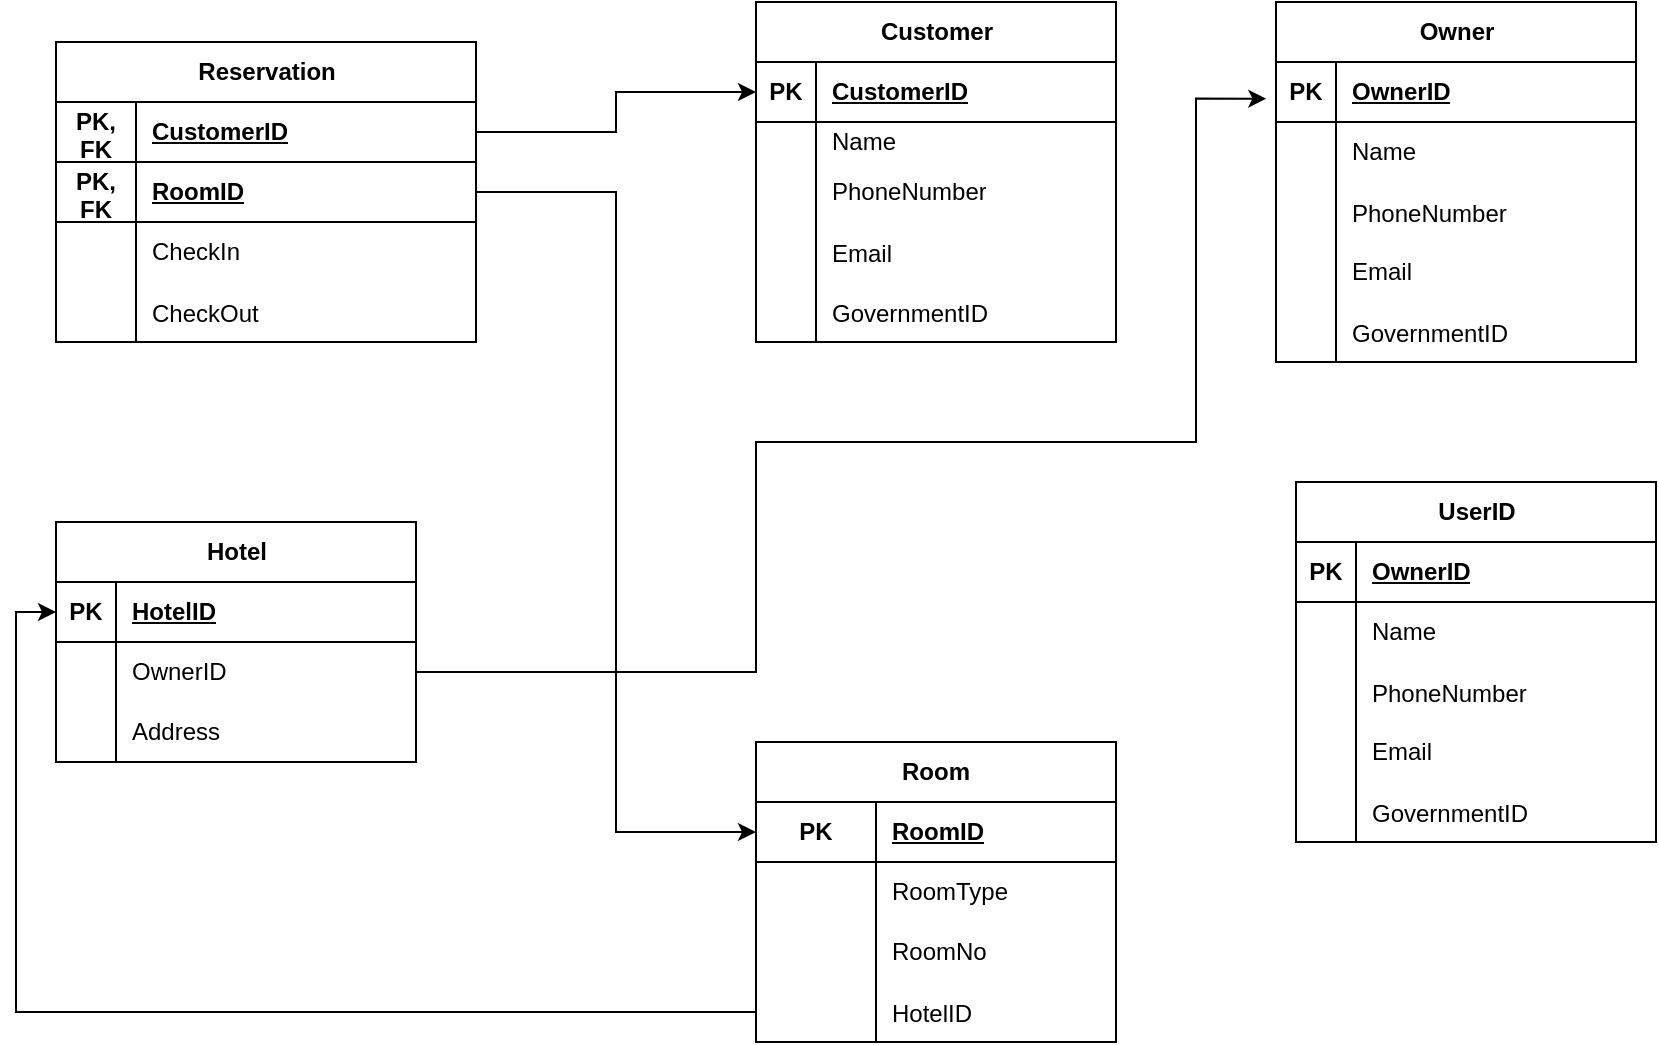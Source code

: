 <mxfile version="24.0.7" type="github">
  <diagram name="Page-1" id="zBXq9PVa5NKjlVd5hGYF">
    <mxGraphModel dx="973" dy="635" grid="1" gridSize="10" guides="1" tooltips="1" connect="1" arrows="1" fold="1" page="1" pageScale="1" pageWidth="850" pageHeight="1100" math="0" shadow="0">
      <root>
        <mxCell id="0" />
        <mxCell id="1" parent="0" />
        <mxCell id="MCgJRSN045Wa1oHANI3y-1" value="Reservation" style="shape=table;startSize=30;container=1;collapsible=1;childLayout=tableLayout;fixedRows=1;rowLines=0;fontStyle=1;align=center;resizeLast=1;html=1;" vertex="1" parent="1">
          <mxGeometry x="40" y="50" width="210" height="150" as="geometry" />
        </mxCell>
        <mxCell id="MCgJRSN045Wa1oHANI3y-17" value="" style="shape=tableRow;horizontal=0;startSize=0;swimlaneHead=0;swimlaneBody=0;fillColor=none;collapsible=0;dropTarget=0;points=[[0,0.5],[1,0.5]];portConstraint=eastwest;top=0;left=0;right=0;bottom=1;" vertex="1" parent="MCgJRSN045Wa1oHANI3y-1">
          <mxGeometry y="30" width="210" height="30" as="geometry" />
        </mxCell>
        <mxCell id="MCgJRSN045Wa1oHANI3y-18" value="PK, FK" style="shape=partialRectangle;connectable=0;fillColor=none;top=0;left=0;bottom=0;right=0;fontStyle=1;overflow=hidden;whiteSpace=wrap;html=1;" vertex="1" parent="MCgJRSN045Wa1oHANI3y-17">
          <mxGeometry width="40" height="30" as="geometry">
            <mxRectangle width="40" height="30" as="alternateBounds" />
          </mxGeometry>
        </mxCell>
        <mxCell id="MCgJRSN045Wa1oHANI3y-19" value="CustomerID" style="shape=partialRectangle;connectable=0;fillColor=none;top=0;left=0;bottom=0;right=0;align=left;spacingLeft=6;fontStyle=5;overflow=hidden;whiteSpace=wrap;html=1;" vertex="1" parent="MCgJRSN045Wa1oHANI3y-17">
          <mxGeometry x="40" width="170" height="30" as="geometry">
            <mxRectangle width="170" height="30" as="alternateBounds" />
          </mxGeometry>
        </mxCell>
        <mxCell id="MCgJRSN045Wa1oHANI3y-20" value="" style="shape=tableRow;horizontal=0;startSize=0;swimlaneHead=0;swimlaneBody=0;fillColor=none;collapsible=0;dropTarget=0;points=[[0,0.5],[1,0.5]];portConstraint=eastwest;top=0;left=0;right=0;bottom=1;" vertex="1" parent="MCgJRSN045Wa1oHANI3y-1">
          <mxGeometry y="60" width="210" height="30" as="geometry" />
        </mxCell>
        <mxCell id="MCgJRSN045Wa1oHANI3y-21" value="PK,&lt;br&gt;FK" style="shape=partialRectangle;connectable=0;fillColor=none;top=0;left=0;bottom=0;right=0;fontStyle=1;overflow=hidden;whiteSpace=wrap;html=1;" vertex="1" parent="MCgJRSN045Wa1oHANI3y-20">
          <mxGeometry width="40" height="30" as="geometry">
            <mxRectangle width="40" height="30" as="alternateBounds" />
          </mxGeometry>
        </mxCell>
        <mxCell id="MCgJRSN045Wa1oHANI3y-22" value="RoomID" style="shape=partialRectangle;connectable=0;fillColor=none;top=0;left=0;bottom=0;right=0;align=left;spacingLeft=6;fontStyle=5;overflow=hidden;whiteSpace=wrap;html=1;" vertex="1" parent="MCgJRSN045Wa1oHANI3y-20">
          <mxGeometry x="40" width="170" height="30" as="geometry">
            <mxRectangle width="170" height="30" as="alternateBounds" />
          </mxGeometry>
        </mxCell>
        <mxCell id="MCgJRSN045Wa1oHANI3y-11" value="" style="shape=tableRow;horizontal=0;startSize=0;swimlaneHead=0;swimlaneBody=0;fillColor=none;collapsible=0;dropTarget=0;points=[[0,0.5],[1,0.5]];portConstraint=eastwest;top=0;left=0;right=0;bottom=0;" vertex="1" parent="MCgJRSN045Wa1oHANI3y-1">
          <mxGeometry y="90" width="210" height="30" as="geometry" />
        </mxCell>
        <mxCell id="MCgJRSN045Wa1oHANI3y-12" value="" style="shape=partialRectangle;connectable=0;fillColor=none;top=0;left=0;bottom=0;right=0;editable=1;overflow=hidden;whiteSpace=wrap;html=1;" vertex="1" parent="MCgJRSN045Wa1oHANI3y-11">
          <mxGeometry width="40" height="30" as="geometry">
            <mxRectangle width="40" height="30" as="alternateBounds" />
          </mxGeometry>
        </mxCell>
        <mxCell id="MCgJRSN045Wa1oHANI3y-13" value="CheckIn" style="shape=partialRectangle;connectable=0;fillColor=none;top=0;left=0;bottom=0;right=0;align=left;spacingLeft=6;overflow=hidden;whiteSpace=wrap;html=1;" vertex="1" parent="MCgJRSN045Wa1oHANI3y-11">
          <mxGeometry x="40" width="170" height="30" as="geometry">
            <mxRectangle width="170" height="30" as="alternateBounds" />
          </mxGeometry>
        </mxCell>
        <mxCell id="MCgJRSN045Wa1oHANI3y-14" value="" style="shape=tableRow;horizontal=0;startSize=0;swimlaneHead=0;swimlaneBody=0;fillColor=none;collapsible=0;dropTarget=0;points=[[0,0.5],[1,0.5]];portConstraint=eastwest;top=0;left=0;right=0;bottom=0;" vertex="1" parent="MCgJRSN045Wa1oHANI3y-1">
          <mxGeometry y="120" width="210" height="30" as="geometry" />
        </mxCell>
        <mxCell id="MCgJRSN045Wa1oHANI3y-15" value="" style="shape=partialRectangle;connectable=0;fillColor=none;top=0;left=0;bottom=0;right=0;editable=1;overflow=hidden;" vertex="1" parent="MCgJRSN045Wa1oHANI3y-14">
          <mxGeometry width="40" height="30" as="geometry">
            <mxRectangle width="40" height="30" as="alternateBounds" />
          </mxGeometry>
        </mxCell>
        <mxCell id="MCgJRSN045Wa1oHANI3y-16" value="CheckOut" style="shape=partialRectangle;connectable=0;fillColor=none;top=0;left=0;bottom=0;right=0;align=left;spacingLeft=6;overflow=hidden;" vertex="1" parent="MCgJRSN045Wa1oHANI3y-14">
          <mxGeometry x="40" width="170" height="30" as="geometry">
            <mxRectangle width="170" height="30" as="alternateBounds" />
          </mxGeometry>
        </mxCell>
        <mxCell id="MCgJRSN045Wa1oHANI3y-23" value="Customer" style="shape=table;startSize=30;container=1;collapsible=1;childLayout=tableLayout;fixedRows=1;rowLines=0;fontStyle=1;align=center;resizeLast=1;html=1;" vertex="1" parent="1">
          <mxGeometry x="390" y="30" width="180" height="170" as="geometry">
            <mxRectangle x="470" y="140" width="90" height="30" as="alternateBounds" />
          </mxGeometry>
        </mxCell>
        <mxCell id="MCgJRSN045Wa1oHANI3y-24" value="" style="shape=tableRow;horizontal=0;startSize=0;swimlaneHead=0;swimlaneBody=0;fillColor=none;collapsible=0;dropTarget=0;points=[[0,0.5],[1,0.5]];portConstraint=eastwest;top=0;left=0;right=0;bottom=1;" vertex="1" parent="MCgJRSN045Wa1oHANI3y-23">
          <mxGeometry y="30" width="180" height="30" as="geometry" />
        </mxCell>
        <mxCell id="MCgJRSN045Wa1oHANI3y-25" value="PK" style="shape=partialRectangle;connectable=0;fillColor=none;top=0;left=0;bottom=0;right=0;fontStyle=1;overflow=hidden;whiteSpace=wrap;html=1;" vertex="1" parent="MCgJRSN045Wa1oHANI3y-24">
          <mxGeometry width="30" height="30" as="geometry">
            <mxRectangle width="30" height="30" as="alternateBounds" />
          </mxGeometry>
        </mxCell>
        <mxCell id="MCgJRSN045Wa1oHANI3y-26" value="CustomerID" style="shape=partialRectangle;connectable=0;fillColor=none;top=0;left=0;bottom=0;right=0;align=left;spacingLeft=6;fontStyle=5;overflow=hidden;whiteSpace=wrap;html=1;" vertex="1" parent="MCgJRSN045Wa1oHANI3y-24">
          <mxGeometry x="30" width="150" height="30" as="geometry">
            <mxRectangle width="150" height="30" as="alternateBounds" />
          </mxGeometry>
        </mxCell>
        <mxCell id="MCgJRSN045Wa1oHANI3y-27" value="" style="shape=tableRow;horizontal=0;startSize=0;swimlaneHead=0;swimlaneBody=0;fillColor=none;collapsible=0;dropTarget=0;points=[[0,0.5],[1,0.5]];portConstraint=eastwest;top=0;left=0;right=0;bottom=0;" vertex="1" parent="MCgJRSN045Wa1oHANI3y-23">
          <mxGeometry y="60" width="180" height="20" as="geometry" />
        </mxCell>
        <mxCell id="MCgJRSN045Wa1oHANI3y-28" value="" style="shape=partialRectangle;connectable=0;fillColor=none;top=0;left=0;bottom=0;right=0;editable=1;overflow=hidden;whiteSpace=wrap;html=1;" vertex="1" parent="MCgJRSN045Wa1oHANI3y-27">
          <mxGeometry width="30" height="20" as="geometry">
            <mxRectangle width="30" height="20" as="alternateBounds" />
          </mxGeometry>
        </mxCell>
        <mxCell id="MCgJRSN045Wa1oHANI3y-29" value="Name" style="shape=partialRectangle;connectable=0;fillColor=none;top=0;left=0;bottom=0;right=0;align=left;spacingLeft=6;overflow=hidden;whiteSpace=wrap;html=1;" vertex="1" parent="MCgJRSN045Wa1oHANI3y-27">
          <mxGeometry x="30" width="150" height="20" as="geometry">
            <mxRectangle width="150" height="20" as="alternateBounds" />
          </mxGeometry>
        </mxCell>
        <mxCell id="MCgJRSN045Wa1oHANI3y-30" value="" style="shape=tableRow;horizontal=0;startSize=0;swimlaneHead=0;swimlaneBody=0;fillColor=none;collapsible=0;dropTarget=0;points=[[0,0.5],[1,0.5]];portConstraint=eastwest;top=0;left=0;right=0;bottom=0;" vertex="1" parent="MCgJRSN045Wa1oHANI3y-23">
          <mxGeometry y="80" width="180" height="30" as="geometry" />
        </mxCell>
        <mxCell id="MCgJRSN045Wa1oHANI3y-31" value="" style="shape=partialRectangle;connectable=0;fillColor=none;top=0;left=0;bottom=0;right=0;editable=1;overflow=hidden;whiteSpace=wrap;html=1;" vertex="1" parent="MCgJRSN045Wa1oHANI3y-30">
          <mxGeometry width="30" height="30" as="geometry">
            <mxRectangle width="30" height="30" as="alternateBounds" />
          </mxGeometry>
        </mxCell>
        <mxCell id="MCgJRSN045Wa1oHANI3y-32" value="PhoneNumber" style="shape=partialRectangle;connectable=0;fillColor=none;top=0;left=0;bottom=0;right=0;align=left;spacingLeft=6;overflow=hidden;whiteSpace=wrap;html=1;" vertex="1" parent="MCgJRSN045Wa1oHANI3y-30">
          <mxGeometry x="30" width="150" height="30" as="geometry">
            <mxRectangle width="150" height="30" as="alternateBounds" />
          </mxGeometry>
        </mxCell>
        <mxCell id="MCgJRSN045Wa1oHANI3y-47" value="" style="shape=tableRow;horizontal=0;startSize=0;swimlaneHead=0;swimlaneBody=0;fillColor=none;collapsible=0;dropTarget=0;points=[[0,0.5],[1,0.5]];portConstraint=eastwest;top=0;left=0;right=0;bottom=0;" vertex="1" parent="MCgJRSN045Wa1oHANI3y-23">
          <mxGeometry y="110" width="180" height="30" as="geometry" />
        </mxCell>
        <mxCell id="MCgJRSN045Wa1oHANI3y-48" value="" style="shape=partialRectangle;connectable=0;fillColor=none;top=0;left=0;bottom=0;right=0;editable=1;overflow=hidden;" vertex="1" parent="MCgJRSN045Wa1oHANI3y-47">
          <mxGeometry width="30" height="30" as="geometry">
            <mxRectangle width="30" height="30" as="alternateBounds" />
          </mxGeometry>
        </mxCell>
        <mxCell id="MCgJRSN045Wa1oHANI3y-49" value="Email" style="shape=partialRectangle;connectable=0;fillColor=none;top=0;left=0;bottom=0;right=0;align=left;spacingLeft=6;overflow=hidden;" vertex="1" parent="MCgJRSN045Wa1oHANI3y-47">
          <mxGeometry x="30" width="150" height="30" as="geometry">
            <mxRectangle width="150" height="30" as="alternateBounds" />
          </mxGeometry>
        </mxCell>
        <mxCell id="MCgJRSN045Wa1oHANI3y-50" value="" style="shape=tableRow;horizontal=0;startSize=0;swimlaneHead=0;swimlaneBody=0;fillColor=none;collapsible=0;dropTarget=0;points=[[0,0.5],[1,0.5]];portConstraint=eastwest;top=0;left=0;right=0;bottom=0;" vertex="1" parent="MCgJRSN045Wa1oHANI3y-23">
          <mxGeometry y="140" width="180" height="30" as="geometry" />
        </mxCell>
        <mxCell id="MCgJRSN045Wa1oHANI3y-51" value="" style="shape=partialRectangle;connectable=0;fillColor=none;top=0;left=0;bottom=0;right=0;editable=1;overflow=hidden;" vertex="1" parent="MCgJRSN045Wa1oHANI3y-50">
          <mxGeometry width="30" height="30" as="geometry">
            <mxRectangle width="30" height="30" as="alternateBounds" />
          </mxGeometry>
        </mxCell>
        <mxCell id="MCgJRSN045Wa1oHANI3y-52" value="GovernmentID" style="shape=partialRectangle;connectable=0;fillColor=none;top=0;left=0;bottom=0;right=0;align=left;spacingLeft=6;overflow=hidden;" vertex="1" parent="MCgJRSN045Wa1oHANI3y-50">
          <mxGeometry x="30" width="150" height="30" as="geometry">
            <mxRectangle width="150" height="30" as="alternateBounds" />
          </mxGeometry>
        </mxCell>
        <mxCell id="MCgJRSN045Wa1oHANI3y-36" style="edgeStyle=orthogonalEdgeStyle;rounded=0;orthogonalLoop=1;jettySize=auto;html=1;" edge="1" parent="1" source="MCgJRSN045Wa1oHANI3y-17" target="MCgJRSN045Wa1oHANI3y-24">
          <mxGeometry relative="1" as="geometry" />
        </mxCell>
        <mxCell id="MCgJRSN045Wa1oHANI3y-53" value="Room" style="shape=table;startSize=30;container=1;collapsible=1;childLayout=tableLayout;fixedRows=1;rowLines=0;fontStyle=1;align=center;resizeLast=1;html=1;whiteSpace=wrap;" vertex="1" parent="1">
          <mxGeometry x="390" y="400" width="180" height="150" as="geometry" />
        </mxCell>
        <mxCell id="MCgJRSN045Wa1oHANI3y-66" value="" style="shape=tableRow;horizontal=0;startSize=0;swimlaneHead=0;swimlaneBody=0;fillColor=none;collapsible=0;dropTarget=0;points=[[0,0.5],[1,0.5]];portConstraint=eastwest;top=0;left=0;right=0;bottom=1;" vertex="1" parent="MCgJRSN045Wa1oHANI3y-53">
          <mxGeometry y="30" width="180" height="30" as="geometry" />
        </mxCell>
        <mxCell id="MCgJRSN045Wa1oHANI3y-67" value="PK" style="shape=partialRectangle;connectable=0;fillColor=none;top=0;left=0;bottom=0;right=0;fontStyle=1;overflow=hidden;whiteSpace=wrap;html=1;" vertex="1" parent="MCgJRSN045Wa1oHANI3y-66">
          <mxGeometry width="60" height="30" as="geometry">
            <mxRectangle width="60" height="30" as="alternateBounds" />
          </mxGeometry>
        </mxCell>
        <mxCell id="MCgJRSN045Wa1oHANI3y-68" value="RoomID" style="shape=partialRectangle;connectable=0;fillColor=none;top=0;left=0;bottom=0;right=0;align=left;spacingLeft=6;fontStyle=5;overflow=hidden;whiteSpace=wrap;html=1;" vertex="1" parent="MCgJRSN045Wa1oHANI3y-66">
          <mxGeometry x="60" width="120" height="30" as="geometry">
            <mxRectangle width="120" height="30" as="alternateBounds" />
          </mxGeometry>
        </mxCell>
        <mxCell id="MCgJRSN045Wa1oHANI3y-60" value="" style="shape=tableRow;horizontal=0;startSize=0;swimlaneHead=0;swimlaneBody=0;fillColor=none;collapsible=0;dropTarget=0;points=[[0,0.5],[1,0.5]];portConstraint=eastwest;top=0;left=0;right=0;bottom=0;html=1;" vertex="1" parent="MCgJRSN045Wa1oHANI3y-53">
          <mxGeometry y="60" width="180" height="30" as="geometry" />
        </mxCell>
        <mxCell id="MCgJRSN045Wa1oHANI3y-61" value="" style="shape=partialRectangle;connectable=0;fillColor=none;top=0;left=0;bottom=0;right=0;editable=1;overflow=hidden;html=1;whiteSpace=wrap;" vertex="1" parent="MCgJRSN045Wa1oHANI3y-60">
          <mxGeometry width="60" height="30" as="geometry">
            <mxRectangle width="60" height="30" as="alternateBounds" />
          </mxGeometry>
        </mxCell>
        <mxCell id="MCgJRSN045Wa1oHANI3y-62" value="RoomType" style="shape=partialRectangle;connectable=0;fillColor=none;top=0;left=0;bottom=0;right=0;align=left;spacingLeft=6;overflow=hidden;html=1;whiteSpace=wrap;" vertex="1" parent="MCgJRSN045Wa1oHANI3y-60">
          <mxGeometry x="60" width="120" height="30" as="geometry">
            <mxRectangle width="120" height="30" as="alternateBounds" />
          </mxGeometry>
        </mxCell>
        <mxCell id="MCgJRSN045Wa1oHANI3y-63" value="" style="shape=tableRow;horizontal=0;startSize=0;swimlaneHead=0;swimlaneBody=0;fillColor=none;collapsible=0;dropTarget=0;points=[[0,0.5],[1,0.5]];portConstraint=eastwest;top=0;left=0;right=0;bottom=0;html=1;" vertex="1" parent="MCgJRSN045Wa1oHANI3y-53">
          <mxGeometry y="90" width="180" height="30" as="geometry" />
        </mxCell>
        <mxCell id="MCgJRSN045Wa1oHANI3y-64" value="" style="shape=partialRectangle;connectable=0;fillColor=none;top=0;left=0;bottom=0;right=0;editable=1;overflow=hidden;html=1;whiteSpace=wrap;" vertex="1" parent="MCgJRSN045Wa1oHANI3y-63">
          <mxGeometry width="60" height="30" as="geometry">
            <mxRectangle width="60" height="30" as="alternateBounds" />
          </mxGeometry>
        </mxCell>
        <mxCell id="MCgJRSN045Wa1oHANI3y-65" value="RoomNo" style="shape=partialRectangle;connectable=0;fillColor=none;top=0;left=0;bottom=0;right=0;align=left;spacingLeft=6;overflow=hidden;html=1;whiteSpace=wrap;" vertex="1" parent="MCgJRSN045Wa1oHANI3y-63">
          <mxGeometry x="60" width="120" height="30" as="geometry">
            <mxRectangle width="120" height="30" as="alternateBounds" />
          </mxGeometry>
        </mxCell>
        <mxCell id="MCgJRSN045Wa1oHANI3y-70" value="" style="shape=tableRow;horizontal=0;startSize=0;swimlaneHead=0;swimlaneBody=0;fillColor=none;collapsible=0;dropTarget=0;points=[[0,0.5],[1,0.5]];portConstraint=eastwest;top=0;left=0;right=0;bottom=0;" vertex="1" parent="MCgJRSN045Wa1oHANI3y-53">
          <mxGeometry y="120" width="180" height="30" as="geometry" />
        </mxCell>
        <mxCell id="MCgJRSN045Wa1oHANI3y-71" value="" style="shape=partialRectangle;connectable=0;fillColor=none;top=0;left=0;bottom=0;right=0;editable=1;overflow=hidden;" vertex="1" parent="MCgJRSN045Wa1oHANI3y-70">
          <mxGeometry width="60" height="30" as="geometry">
            <mxRectangle width="60" height="30" as="alternateBounds" />
          </mxGeometry>
        </mxCell>
        <mxCell id="MCgJRSN045Wa1oHANI3y-72" value="HotelID" style="shape=partialRectangle;connectable=0;fillColor=none;top=0;left=0;bottom=0;right=0;align=left;spacingLeft=6;overflow=hidden;" vertex="1" parent="MCgJRSN045Wa1oHANI3y-70">
          <mxGeometry x="60" width="120" height="30" as="geometry">
            <mxRectangle width="120" height="30" as="alternateBounds" />
          </mxGeometry>
        </mxCell>
        <mxCell id="MCgJRSN045Wa1oHANI3y-69" style="edgeStyle=orthogonalEdgeStyle;rounded=0;orthogonalLoop=1;jettySize=auto;html=1;" edge="1" parent="1" source="MCgJRSN045Wa1oHANI3y-20" target="MCgJRSN045Wa1oHANI3y-66">
          <mxGeometry relative="1" as="geometry" />
        </mxCell>
        <mxCell id="MCgJRSN045Wa1oHANI3y-73" value="Hotel" style="shape=table;startSize=30;container=1;collapsible=1;childLayout=tableLayout;fixedRows=1;rowLines=0;fontStyle=1;align=center;resizeLast=1;html=1;" vertex="1" parent="1">
          <mxGeometry x="40" y="290" width="180" height="120" as="geometry" />
        </mxCell>
        <mxCell id="MCgJRSN045Wa1oHANI3y-74" value="" style="shape=tableRow;horizontal=0;startSize=0;swimlaneHead=0;swimlaneBody=0;fillColor=none;collapsible=0;dropTarget=0;points=[[0,0.5],[1,0.5]];portConstraint=eastwest;top=0;left=0;right=0;bottom=1;" vertex="1" parent="MCgJRSN045Wa1oHANI3y-73">
          <mxGeometry y="30" width="180" height="30" as="geometry" />
        </mxCell>
        <mxCell id="MCgJRSN045Wa1oHANI3y-75" value="PK" style="shape=partialRectangle;connectable=0;fillColor=none;top=0;left=0;bottom=0;right=0;fontStyle=1;overflow=hidden;whiteSpace=wrap;html=1;" vertex="1" parent="MCgJRSN045Wa1oHANI3y-74">
          <mxGeometry width="30" height="30" as="geometry">
            <mxRectangle width="30" height="30" as="alternateBounds" />
          </mxGeometry>
        </mxCell>
        <mxCell id="MCgJRSN045Wa1oHANI3y-76" value="HotelID" style="shape=partialRectangle;connectable=0;fillColor=none;top=0;left=0;bottom=0;right=0;align=left;spacingLeft=6;fontStyle=5;overflow=hidden;whiteSpace=wrap;html=1;" vertex="1" parent="MCgJRSN045Wa1oHANI3y-74">
          <mxGeometry x="30" width="150" height="30" as="geometry">
            <mxRectangle width="150" height="30" as="alternateBounds" />
          </mxGeometry>
        </mxCell>
        <mxCell id="MCgJRSN045Wa1oHANI3y-77" value="" style="shape=tableRow;horizontal=0;startSize=0;swimlaneHead=0;swimlaneBody=0;fillColor=none;collapsible=0;dropTarget=0;points=[[0,0.5],[1,0.5]];portConstraint=eastwest;top=0;left=0;right=0;bottom=0;" vertex="1" parent="MCgJRSN045Wa1oHANI3y-73">
          <mxGeometry y="60" width="180" height="30" as="geometry" />
        </mxCell>
        <mxCell id="MCgJRSN045Wa1oHANI3y-78" value="" style="shape=partialRectangle;connectable=0;fillColor=none;top=0;left=0;bottom=0;right=0;editable=1;overflow=hidden;whiteSpace=wrap;html=1;" vertex="1" parent="MCgJRSN045Wa1oHANI3y-77">
          <mxGeometry width="30" height="30" as="geometry">
            <mxRectangle width="30" height="30" as="alternateBounds" />
          </mxGeometry>
        </mxCell>
        <mxCell id="MCgJRSN045Wa1oHANI3y-79" value="OwnerID" style="shape=partialRectangle;connectable=0;fillColor=none;top=0;left=0;bottom=0;right=0;align=left;spacingLeft=6;overflow=hidden;whiteSpace=wrap;html=1;" vertex="1" parent="MCgJRSN045Wa1oHANI3y-77">
          <mxGeometry x="30" width="150" height="30" as="geometry">
            <mxRectangle width="150" height="30" as="alternateBounds" />
          </mxGeometry>
        </mxCell>
        <mxCell id="MCgJRSN045Wa1oHANI3y-80" value="" style="shape=tableRow;horizontal=0;startSize=0;swimlaneHead=0;swimlaneBody=0;fillColor=none;collapsible=0;dropTarget=0;points=[[0,0.5],[1,0.5]];portConstraint=eastwest;top=0;left=0;right=0;bottom=0;" vertex="1" parent="MCgJRSN045Wa1oHANI3y-73">
          <mxGeometry y="90" width="180" height="30" as="geometry" />
        </mxCell>
        <mxCell id="MCgJRSN045Wa1oHANI3y-81" value="" style="shape=partialRectangle;connectable=0;fillColor=none;top=0;left=0;bottom=0;right=0;editable=1;overflow=hidden;whiteSpace=wrap;html=1;" vertex="1" parent="MCgJRSN045Wa1oHANI3y-80">
          <mxGeometry width="30" height="30" as="geometry">
            <mxRectangle width="30" height="30" as="alternateBounds" />
          </mxGeometry>
        </mxCell>
        <mxCell id="MCgJRSN045Wa1oHANI3y-82" value="Address" style="shape=partialRectangle;connectable=0;fillColor=none;top=0;left=0;bottom=0;right=0;align=left;spacingLeft=6;overflow=hidden;whiteSpace=wrap;html=1;" vertex="1" parent="MCgJRSN045Wa1oHANI3y-80">
          <mxGeometry x="30" width="150" height="30" as="geometry">
            <mxRectangle width="150" height="30" as="alternateBounds" />
          </mxGeometry>
        </mxCell>
        <mxCell id="MCgJRSN045Wa1oHANI3y-86" style="edgeStyle=orthogonalEdgeStyle;rounded=0;orthogonalLoop=1;jettySize=auto;html=1;entryX=0;entryY=0.5;entryDx=0;entryDy=0;" edge="1" parent="1" source="MCgJRSN045Wa1oHANI3y-70" target="MCgJRSN045Wa1oHANI3y-74">
          <mxGeometry relative="1" as="geometry" />
        </mxCell>
        <mxCell id="MCgJRSN045Wa1oHANI3y-87" value="Owner" style="shape=table;startSize=30;container=1;collapsible=1;childLayout=tableLayout;fixedRows=1;rowLines=0;fontStyle=1;align=center;resizeLast=1;html=1;" vertex="1" parent="1">
          <mxGeometry x="650" y="30" width="180" height="180" as="geometry" />
        </mxCell>
        <mxCell id="MCgJRSN045Wa1oHANI3y-88" value="" style="shape=tableRow;horizontal=0;startSize=0;swimlaneHead=0;swimlaneBody=0;fillColor=none;collapsible=0;dropTarget=0;points=[[0,0.5],[1,0.5]];portConstraint=eastwest;top=0;left=0;right=0;bottom=1;" vertex="1" parent="MCgJRSN045Wa1oHANI3y-87">
          <mxGeometry y="30" width="180" height="30" as="geometry" />
        </mxCell>
        <mxCell id="MCgJRSN045Wa1oHANI3y-89" value="PK" style="shape=partialRectangle;connectable=0;fillColor=none;top=0;left=0;bottom=0;right=0;fontStyle=1;overflow=hidden;whiteSpace=wrap;html=1;" vertex="1" parent="MCgJRSN045Wa1oHANI3y-88">
          <mxGeometry width="30" height="30" as="geometry">
            <mxRectangle width="30" height="30" as="alternateBounds" />
          </mxGeometry>
        </mxCell>
        <mxCell id="MCgJRSN045Wa1oHANI3y-90" value="OwnerID" style="shape=partialRectangle;connectable=0;fillColor=none;top=0;left=0;bottom=0;right=0;align=left;spacingLeft=6;fontStyle=5;overflow=hidden;whiteSpace=wrap;html=1;" vertex="1" parent="MCgJRSN045Wa1oHANI3y-88">
          <mxGeometry x="30" width="150" height="30" as="geometry">
            <mxRectangle width="150" height="30" as="alternateBounds" />
          </mxGeometry>
        </mxCell>
        <mxCell id="MCgJRSN045Wa1oHANI3y-91" value="" style="shape=tableRow;horizontal=0;startSize=0;swimlaneHead=0;swimlaneBody=0;fillColor=none;collapsible=0;dropTarget=0;points=[[0,0.5],[1,0.5]];portConstraint=eastwest;top=0;left=0;right=0;bottom=0;" vertex="1" parent="MCgJRSN045Wa1oHANI3y-87">
          <mxGeometry y="60" width="180" height="30" as="geometry" />
        </mxCell>
        <mxCell id="MCgJRSN045Wa1oHANI3y-92" value="" style="shape=partialRectangle;connectable=0;fillColor=none;top=0;left=0;bottom=0;right=0;editable=1;overflow=hidden;whiteSpace=wrap;html=1;" vertex="1" parent="MCgJRSN045Wa1oHANI3y-91">
          <mxGeometry width="30" height="30" as="geometry">
            <mxRectangle width="30" height="30" as="alternateBounds" />
          </mxGeometry>
        </mxCell>
        <mxCell id="MCgJRSN045Wa1oHANI3y-93" value="Name" style="shape=partialRectangle;connectable=0;fillColor=none;top=0;left=0;bottom=0;right=0;align=left;spacingLeft=6;overflow=hidden;whiteSpace=wrap;html=1;" vertex="1" parent="MCgJRSN045Wa1oHANI3y-91">
          <mxGeometry x="30" width="150" height="30" as="geometry">
            <mxRectangle width="150" height="30" as="alternateBounds" />
          </mxGeometry>
        </mxCell>
        <mxCell id="MCgJRSN045Wa1oHANI3y-103" value="" style="shape=tableRow;horizontal=0;startSize=0;swimlaneHead=0;swimlaneBody=0;fillColor=none;collapsible=0;dropTarget=0;points=[[0,0.5],[1,0.5]];portConstraint=eastwest;top=0;left=0;right=0;bottom=0;" vertex="1" parent="MCgJRSN045Wa1oHANI3y-87">
          <mxGeometry y="90" width="180" height="30" as="geometry" />
        </mxCell>
        <mxCell id="MCgJRSN045Wa1oHANI3y-104" value="" style="shape=partialRectangle;connectable=0;fillColor=none;top=0;left=0;bottom=0;right=0;editable=1;overflow=hidden;" vertex="1" parent="MCgJRSN045Wa1oHANI3y-103">
          <mxGeometry width="30" height="30" as="geometry">
            <mxRectangle width="30" height="30" as="alternateBounds" />
          </mxGeometry>
        </mxCell>
        <mxCell id="MCgJRSN045Wa1oHANI3y-105" value="PhoneNumber" style="shape=partialRectangle;connectable=0;fillColor=none;top=0;left=0;bottom=0;right=0;align=left;spacingLeft=6;overflow=hidden;" vertex="1" parent="MCgJRSN045Wa1oHANI3y-103">
          <mxGeometry x="30" width="150" height="30" as="geometry">
            <mxRectangle width="150" height="30" as="alternateBounds" />
          </mxGeometry>
        </mxCell>
        <mxCell id="MCgJRSN045Wa1oHANI3y-94" value="" style="shape=tableRow;horizontal=0;startSize=0;swimlaneHead=0;swimlaneBody=0;fillColor=none;collapsible=0;dropTarget=0;points=[[0,0.5],[1,0.5]];portConstraint=eastwest;top=0;left=0;right=0;bottom=0;" vertex="1" parent="MCgJRSN045Wa1oHANI3y-87">
          <mxGeometry y="120" width="180" height="30" as="geometry" />
        </mxCell>
        <mxCell id="MCgJRSN045Wa1oHANI3y-95" value="" style="shape=partialRectangle;connectable=0;fillColor=none;top=0;left=0;bottom=0;right=0;editable=1;overflow=hidden;whiteSpace=wrap;html=1;" vertex="1" parent="MCgJRSN045Wa1oHANI3y-94">
          <mxGeometry width="30" height="30" as="geometry">
            <mxRectangle width="30" height="30" as="alternateBounds" />
          </mxGeometry>
        </mxCell>
        <mxCell id="MCgJRSN045Wa1oHANI3y-96" value="Email" style="shape=partialRectangle;connectable=0;fillColor=none;top=0;left=0;bottom=0;right=0;align=left;spacingLeft=6;overflow=hidden;whiteSpace=wrap;html=1;" vertex="1" parent="MCgJRSN045Wa1oHANI3y-94">
          <mxGeometry x="30" width="150" height="30" as="geometry">
            <mxRectangle width="150" height="30" as="alternateBounds" />
          </mxGeometry>
        </mxCell>
        <mxCell id="MCgJRSN045Wa1oHANI3y-100" value="" style="shape=tableRow;horizontal=0;startSize=0;swimlaneHead=0;swimlaneBody=0;fillColor=none;collapsible=0;dropTarget=0;points=[[0,0.5],[1,0.5]];portConstraint=eastwest;top=0;left=0;right=0;bottom=0;" vertex="1" parent="MCgJRSN045Wa1oHANI3y-87">
          <mxGeometry y="150" width="180" height="30" as="geometry" />
        </mxCell>
        <mxCell id="MCgJRSN045Wa1oHANI3y-101" value="" style="shape=partialRectangle;connectable=0;fillColor=none;top=0;left=0;bottom=0;right=0;editable=1;overflow=hidden;" vertex="1" parent="MCgJRSN045Wa1oHANI3y-100">
          <mxGeometry width="30" height="30" as="geometry">
            <mxRectangle width="30" height="30" as="alternateBounds" />
          </mxGeometry>
        </mxCell>
        <mxCell id="MCgJRSN045Wa1oHANI3y-102" value="GovernmentID" style="shape=partialRectangle;connectable=0;fillColor=none;top=0;left=0;bottom=0;right=0;align=left;spacingLeft=6;overflow=hidden;" vertex="1" parent="MCgJRSN045Wa1oHANI3y-100">
          <mxGeometry x="30" width="150" height="30" as="geometry">
            <mxRectangle width="150" height="30" as="alternateBounds" />
          </mxGeometry>
        </mxCell>
        <mxCell id="MCgJRSN045Wa1oHANI3y-109" style="edgeStyle=orthogonalEdgeStyle;rounded=0;orthogonalLoop=1;jettySize=auto;html=1;entryX=-0.027;entryY=0.611;entryDx=0;entryDy=0;exitX=1;exitY=0.5;exitDx=0;exitDy=0;entryPerimeter=0;" edge="1" parent="1" source="MCgJRSN045Wa1oHANI3y-77" target="MCgJRSN045Wa1oHANI3y-88">
          <mxGeometry relative="1" as="geometry">
            <mxPoint x="240" y="365" as="sourcePoint" />
            <mxPoint x="670" y="75" as="targetPoint" />
            <Array as="points">
              <mxPoint x="390" y="365" />
              <mxPoint x="390" y="250" />
              <mxPoint x="610" y="250" />
              <mxPoint x="610" y="78" />
            </Array>
          </mxGeometry>
        </mxCell>
        <mxCell id="MCgJRSN045Wa1oHANI3y-110" value="UserID" style="shape=table;startSize=30;container=1;collapsible=1;childLayout=tableLayout;fixedRows=1;rowLines=0;fontStyle=1;align=center;resizeLast=1;html=1;" vertex="1" parent="1">
          <mxGeometry x="660" y="270" width="180" height="180" as="geometry" />
        </mxCell>
        <mxCell id="MCgJRSN045Wa1oHANI3y-111" value="" style="shape=tableRow;horizontal=0;startSize=0;swimlaneHead=0;swimlaneBody=0;fillColor=none;collapsible=0;dropTarget=0;points=[[0,0.5],[1,0.5]];portConstraint=eastwest;top=0;left=0;right=0;bottom=1;" vertex="1" parent="MCgJRSN045Wa1oHANI3y-110">
          <mxGeometry y="30" width="180" height="30" as="geometry" />
        </mxCell>
        <mxCell id="MCgJRSN045Wa1oHANI3y-112" value="PK" style="shape=partialRectangle;connectable=0;fillColor=none;top=0;left=0;bottom=0;right=0;fontStyle=1;overflow=hidden;whiteSpace=wrap;html=1;" vertex="1" parent="MCgJRSN045Wa1oHANI3y-111">
          <mxGeometry width="30" height="30" as="geometry">
            <mxRectangle width="30" height="30" as="alternateBounds" />
          </mxGeometry>
        </mxCell>
        <mxCell id="MCgJRSN045Wa1oHANI3y-113" value="OwnerID" style="shape=partialRectangle;connectable=0;fillColor=none;top=0;left=0;bottom=0;right=0;align=left;spacingLeft=6;fontStyle=5;overflow=hidden;whiteSpace=wrap;html=1;" vertex="1" parent="MCgJRSN045Wa1oHANI3y-111">
          <mxGeometry x="30" width="150" height="30" as="geometry">
            <mxRectangle width="150" height="30" as="alternateBounds" />
          </mxGeometry>
        </mxCell>
        <mxCell id="MCgJRSN045Wa1oHANI3y-114" value="" style="shape=tableRow;horizontal=0;startSize=0;swimlaneHead=0;swimlaneBody=0;fillColor=none;collapsible=0;dropTarget=0;points=[[0,0.5],[1,0.5]];portConstraint=eastwest;top=0;left=0;right=0;bottom=0;" vertex="1" parent="MCgJRSN045Wa1oHANI3y-110">
          <mxGeometry y="60" width="180" height="30" as="geometry" />
        </mxCell>
        <mxCell id="MCgJRSN045Wa1oHANI3y-115" value="" style="shape=partialRectangle;connectable=0;fillColor=none;top=0;left=0;bottom=0;right=0;editable=1;overflow=hidden;whiteSpace=wrap;html=1;" vertex="1" parent="MCgJRSN045Wa1oHANI3y-114">
          <mxGeometry width="30" height="30" as="geometry">
            <mxRectangle width="30" height="30" as="alternateBounds" />
          </mxGeometry>
        </mxCell>
        <mxCell id="MCgJRSN045Wa1oHANI3y-116" value="Name" style="shape=partialRectangle;connectable=0;fillColor=none;top=0;left=0;bottom=0;right=0;align=left;spacingLeft=6;overflow=hidden;whiteSpace=wrap;html=1;" vertex="1" parent="MCgJRSN045Wa1oHANI3y-114">
          <mxGeometry x="30" width="150" height="30" as="geometry">
            <mxRectangle width="150" height="30" as="alternateBounds" />
          </mxGeometry>
        </mxCell>
        <mxCell id="MCgJRSN045Wa1oHANI3y-117" value="" style="shape=tableRow;horizontal=0;startSize=0;swimlaneHead=0;swimlaneBody=0;fillColor=none;collapsible=0;dropTarget=0;points=[[0,0.5],[1,0.5]];portConstraint=eastwest;top=0;left=0;right=0;bottom=0;" vertex="1" parent="MCgJRSN045Wa1oHANI3y-110">
          <mxGeometry y="90" width="180" height="30" as="geometry" />
        </mxCell>
        <mxCell id="MCgJRSN045Wa1oHANI3y-118" value="" style="shape=partialRectangle;connectable=0;fillColor=none;top=0;left=0;bottom=0;right=0;editable=1;overflow=hidden;" vertex="1" parent="MCgJRSN045Wa1oHANI3y-117">
          <mxGeometry width="30" height="30" as="geometry">
            <mxRectangle width="30" height="30" as="alternateBounds" />
          </mxGeometry>
        </mxCell>
        <mxCell id="MCgJRSN045Wa1oHANI3y-119" value="PhoneNumber" style="shape=partialRectangle;connectable=0;fillColor=none;top=0;left=0;bottom=0;right=0;align=left;spacingLeft=6;overflow=hidden;" vertex="1" parent="MCgJRSN045Wa1oHANI3y-117">
          <mxGeometry x="30" width="150" height="30" as="geometry">
            <mxRectangle width="150" height="30" as="alternateBounds" />
          </mxGeometry>
        </mxCell>
        <mxCell id="MCgJRSN045Wa1oHANI3y-120" value="" style="shape=tableRow;horizontal=0;startSize=0;swimlaneHead=0;swimlaneBody=0;fillColor=none;collapsible=0;dropTarget=0;points=[[0,0.5],[1,0.5]];portConstraint=eastwest;top=0;left=0;right=0;bottom=0;" vertex="1" parent="MCgJRSN045Wa1oHANI3y-110">
          <mxGeometry y="120" width="180" height="30" as="geometry" />
        </mxCell>
        <mxCell id="MCgJRSN045Wa1oHANI3y-121" value="" style="shape=partialRectangle;connectable=0;fillColor=none;top=0;left=0;bottom=0;right=0;editable=1;overflow=hidden;whiteSpace=wrap;html=1;" vertex="1" parent="MCgJRSN045Wa1oHANI3y-120">
          <mxGeometry width="30" height="30" as="geometry">
            <mxRectangle width="30" height="30" as="alternateBounds" />
          </mxGeometry>
        </mxCell>
        <mxCell id="MCgJRSN045Wa1oHANI3y-122" value="Email" style="shape=partialRectangle;connectable=0;fillColor=none;top=0;left=0;bottom=0;right=0;align=left;spacingLeft=6;overflow=hidden;whiteSpace=wrap;html=1;" vertex="1" parent="MCgJRSN045Wa1oHANI3y-120">
          <mxGeometry x="30" width="150" height="30" as="geometry">
            <mxRectangle width="150" height="30" as="alternateBounds" />
          </mxGeometry>
        </mxCell>
        <mxCell id="MCgJRSN045Wa1oHANI3y-123" value="" style="shape=tableRow;horizontal=0;startSize=0;swimlaneHead=0;swimlaneBody=0;fillColor=none;collapsible=0;dropTarget=0;points=[[0,0.5],[1,0.5]];portConstraint=eastwest;top=0;left=0;right=0;bottom=0;" vertex="1" parent="MCgJRSN045Wa1oHANI3y-110">
          <mxGeometry y="150" width="180" height="30" as="geometry" />
        </mxCell>
        <mxCell id="MCgJRSN045Wa1oHANI3y-124" value="" style="shape=partialRectangle;connectable=0;fillColor=none;top=0;left=0;bottom=0;right=0;editable=1;overflow=hidden;" vertex="1" parent="MCgJRSN045Wa1oHANI3y-123">
          <mxGeometry width="30" height="30" as="geometry">
            <mxRectangle width="30" height="30" as="alternateBounds" />
          </mxGeometry>
        </mxCell>
        <mxCell id="MCgJRSN045Wa1oHANI3y-125" value="GovernmentID" style="shape=partialRectangle;connectable=0;fillColor=none;top=0;left=0;bottom=0;right=0;align=left;spacingLeft=6;overflow=hidden;" vertex="1" parent="MCgJRSN045Wa1oHANI3y-123">
          <mxGeometry x="30" width="150" height="30" as="geometry">
            <mxRectangle width="150" height="30" as="alternateBounds" />
          </mxGeometry>
        </mxCell>
      </root>
    </mxGraphModel>
  </diagram>
</mxfile>
